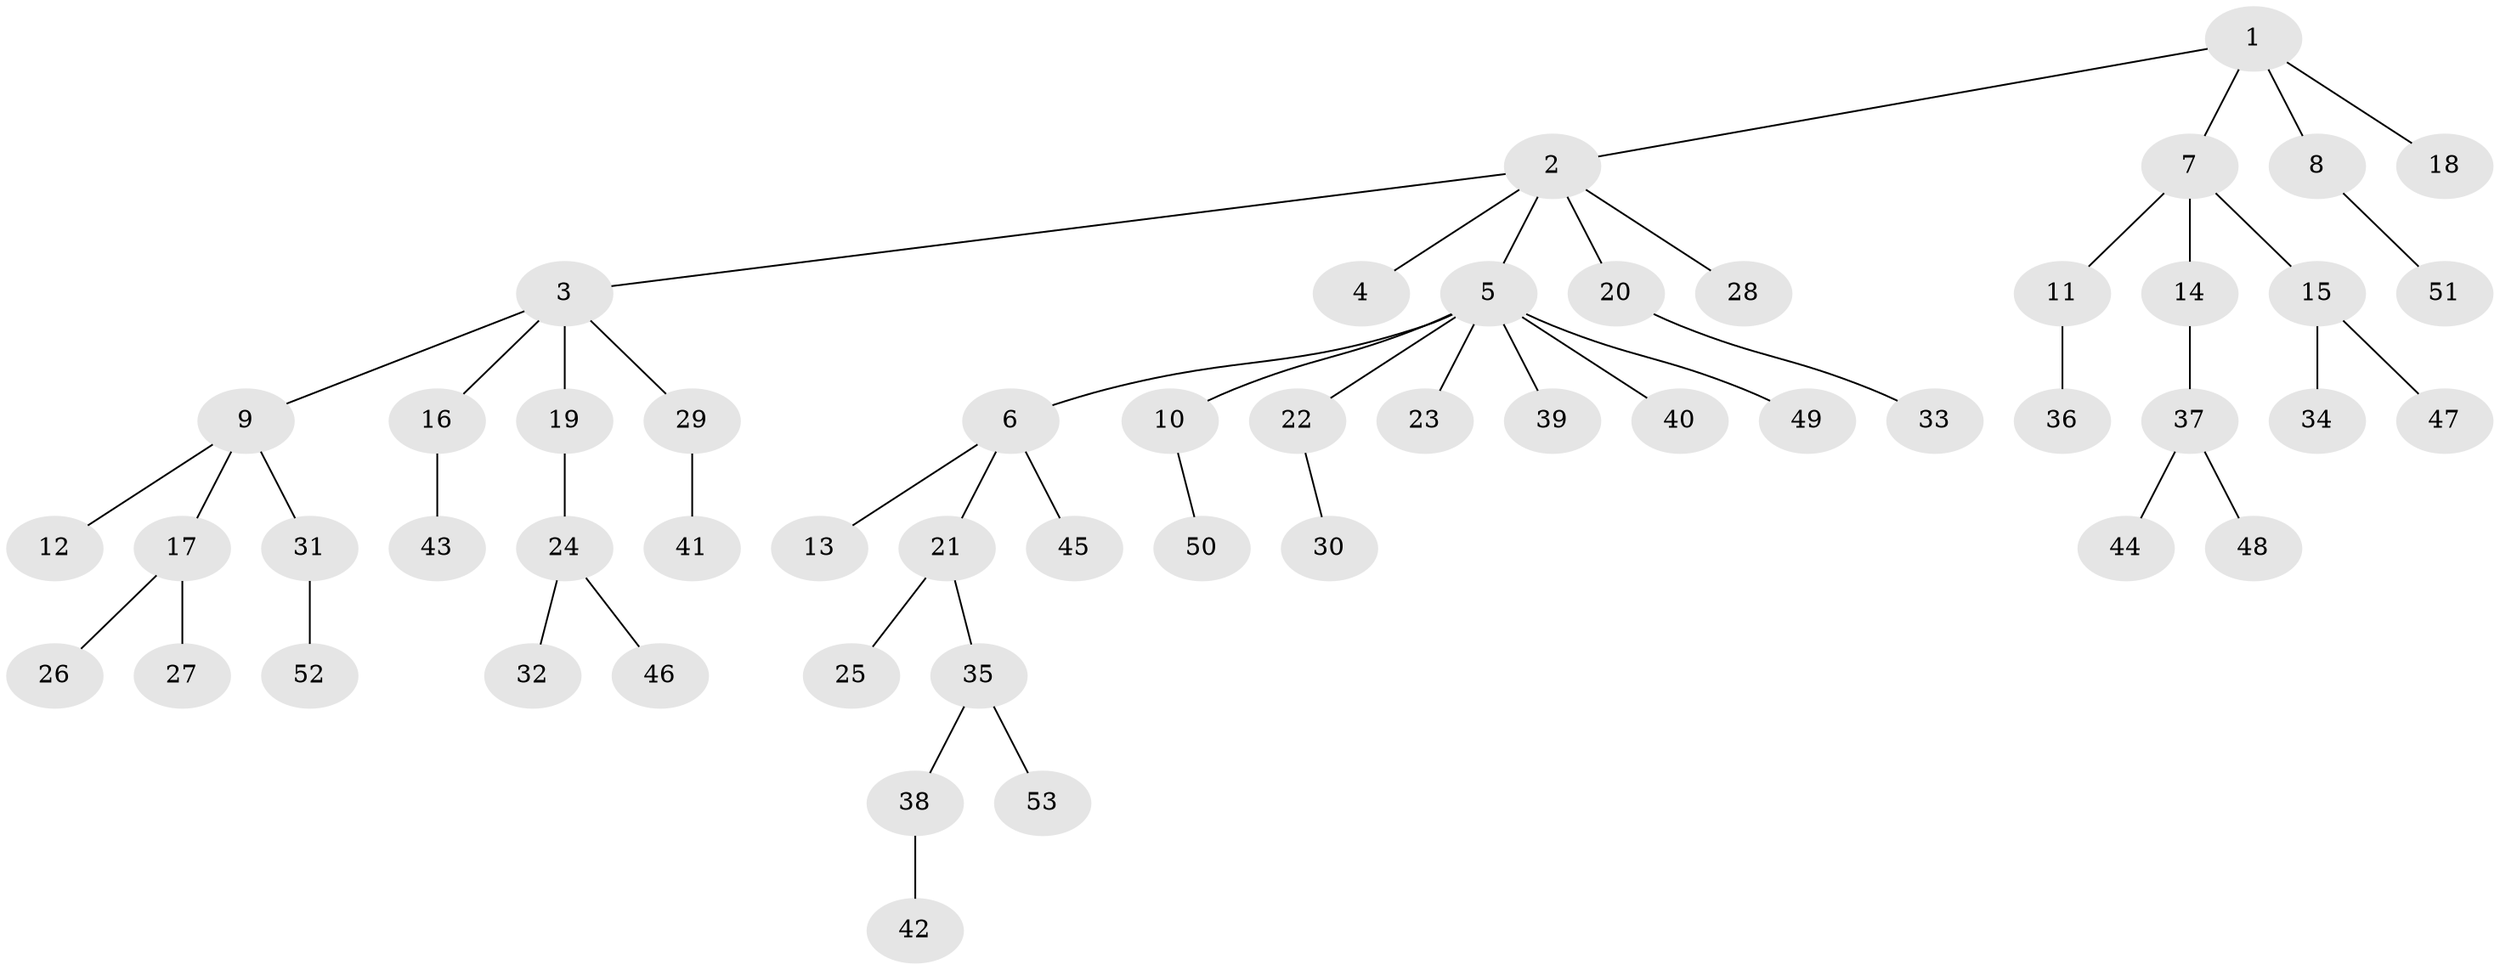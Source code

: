 // Generated by graph-tools (version 1.1) at 2025/53/03/09/25 04:53:47]
// undirected, 53 vertices, 52 edges
graph export_dot {
graph [start="1"]
  node [color=gray90,style=filled];
  1;
  2;
  3;
  4;
  5;
  6;
  7;
  8;
  9;
  10;
  11;
  12;
  13;
  14;
  15;
  16;
  17;
  18;
  19;
  20;
  21;
  22;
  23;
  24;
  25;
  26;
  27;
  28;
  29;
  30;
  31;
  32;
  33;
  34;
  35;
  36;
  37;
  38;
  39;
  40;
  41;
  42;
  43;
  44;
  45;
  46;
  47;
  48;
  49;
  50;
  51;
  52;
  53;
  1 -- 2;
  1 -- 7;
  1 -- 8;
  1 -- 18;
  2 -- 3;
  2 -- 4;
  2 -- 5;
  2 -- 20;
  2 -- 28;
  3 -- 9;
  3 -- 16;
  3 -- 19;
  3 -- 29;
  5 -- 6;
  5 -- 10;
  5 -- 22;
  5 -- 23;
  5 -- 39;
  5 -- 40;
  5 -- 49;
  6 -- 13;
  6 -- 21;
  6 -- 45;
  7 -- 11;
  7 -- 14;
  7 -- 15;
  8 -- 51;
  9 -- 12;
  9 -- 17;
  9 -- 31;
  10 -- 50;
  11 -- 36;
  14 -- 37;
  15 -- 34;
  15 -- 47;
  16 -- 43;
  17 -- 26;
  17 -- 27;
  19 -- 24;
  20 -- 33;
  21 -- 25;
  21 -- 35;
  22 -- 30;
  24 -- 32;
  24 -- 46;
  29 -- 41;
  31 -- 52;
  35 -- 38;
  35 -- 53;
  37 -- 44;
  37 -- 48;
  38 -- 42;
}
